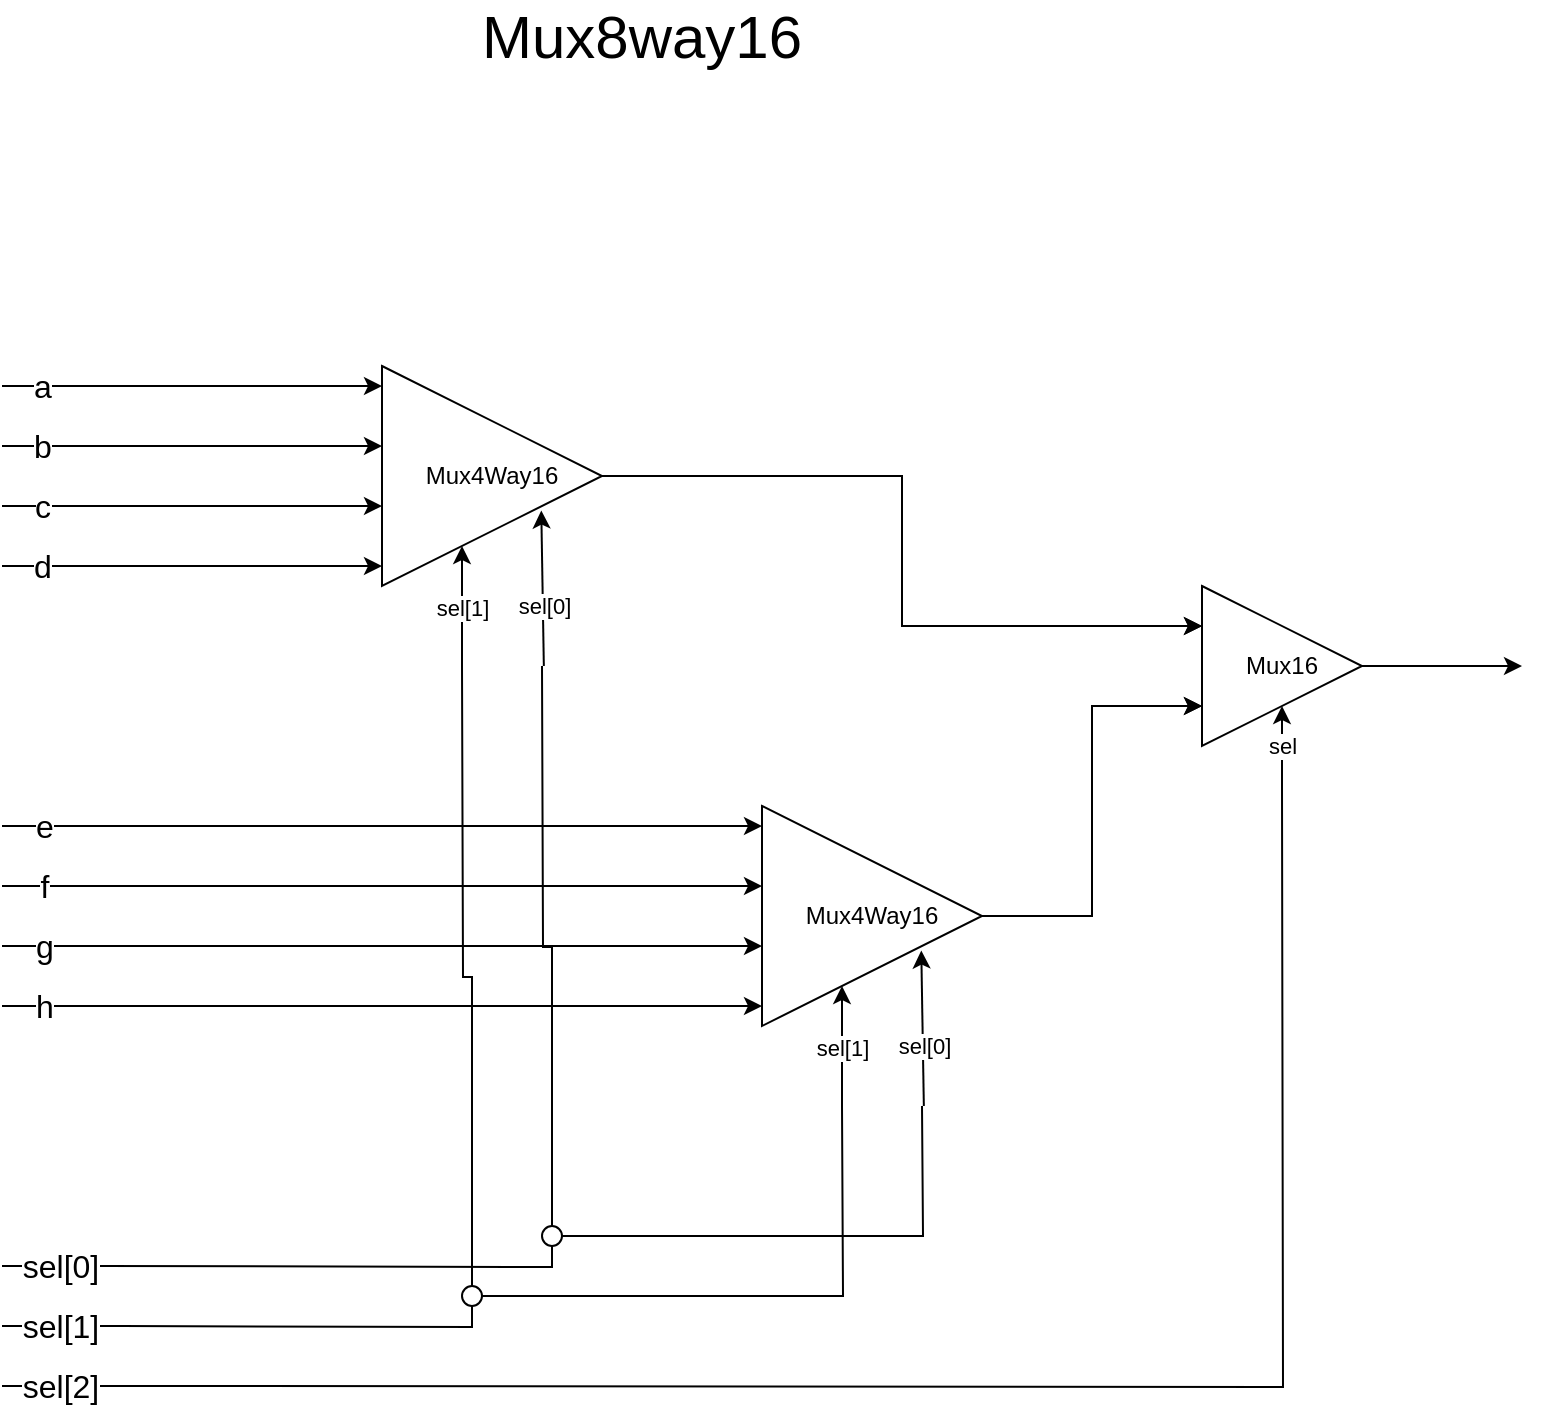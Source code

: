<mxfile version="26.0.9">
  <diagram name="Page-1" id="O4SVu5lSRvrRjhZdqyhw">
    <mxGraphModel dx="1389" dy="859" grid="1" gridSize="10" guides="1" tooltips="1" connect="1" arrows="1" fold="1" page="1" pageScale="1" pageWidth="850" pageHeight="1100" math="0" shadow="0">
      <root>
        <mxCell id="0" />
        <mxCell id="1" parent="0" />
        <mxCell id="4TdEoTzuEhbSHWX1Rsvr-3" value="Mux8way16" style="text;html=1;align=center;verticalAlign=middle;whiteSpace=wrap;rounded=0;fontSize=30;" vertex="1" parent="1">
          <mxGeometry x="360" y="10" width="60" height="30" as="geometry" />
        </mxCell>
        <mxCell id="4TdEoTzuEhbSHWX1Rsvr-60" value="" style="group" vertex="1" connectable="0" parent="1">
          <mxGeometry x="630" y="300" width="120" height="100" as="geometry" />
        </mxCell>
        <mxCell id="4TdEoTzuEhbSHWX1Rsvr-117" style="edgeStyle=orthogonalEdgeStyle;rounded=0;orthogonalLoop=1;jettySize=auto;html=1;" edge="1" parent="4TdEoTzuEhbSHWX1Rsvr-60" source="4TdEoTzuEhbSHWX1Rsvr-61">
          <mxGeometry relative="1" as="geometry">
            <mxPoint x="200" y="40" as="targetPoint" />
          </mxGeometry>
        </mxCell>
        <mxCell id="4TdEoTzuEhbSHWX1Rsvr-61" value="Mux16" style="triangle;whiteSpace=wrap;html=1;" vertex="1" parent="4TdEoTzuEhbSHWX1Rsvr-60">
          <mxGeometry x="40" width="80" height="80" as="geometry" />
        </mxCell>
        <mxCell id="4TdEoTzuEhbSHWX1Rsvr-62" value="" style="endArrow=classic;html=1;rounded=0;entryX=0.5;entryY=1;entryDx=0;entryDy=0;" edge="1" parent="4TdEoTzuEhbSHWX1Rsvr-60" target="4TdEoTzuEhbSHWX1Rsvr-61">
          <mxGeometry width="50" height="50" relative="1" as="geometry">
            <mxPoint x="80" y="100" as="sourcePoint" />
            <mxPoint x="130" y="90" as="targetPoint" />
          </mxGeometry>
        </mxCell>
        <mxCell id="4TdEoTzuEhbSHWX1Rsvr-63" value="sel" style="edgeLabel;html=1;align=center;verticalAlign=middle;resizable=0;points=[];" vertex="1" connectable="0" parent="4TdEoTzuEhbSHWX1Rsvr-62">
          <mxGeometry x="0.026" relative="1" as="geometry">
            <mxPoint as="offset" />
          </mxGeometry>
        </mxCell>
        <mxCell id="4TdEoTzuEhbSHWX1Rsvr-64" value="" style="endArrow=classic;html=1;rounded=0;entryX=0;entryY=0.25;entryDx=0;entryDy=0;" edge="1" parent="4TdEoTzuEhbSHWX1Rsvr-60" target="4TdEoTzuEhbSHWX1Rsvr-61">
          <mxGeometry width="50" height="50" relative="1" as="geometry">
            <mxPoint y="20" as="sourcePoint" />
            <mxPoint x="80" y="60" as="targetPoint" />
          </mxGeometry>
        </mxCell>
        <mxCell id="4TdEoTzuEhbSHWX1Rsvr-65" value="" style="endArrow=classic;html=1;rounded=0;entryX=0;entryY=0.25;entryDx=0;entryDy=0;" edge="1" parent="4TdEoTzuEhbSHWX1Rsvr-60">
          <mxGeometry width="50" height="50" relative="1" as="geometry">
            <mxPoint y="60" as="sourcePoint" />
            <mxPoint x="40" y="60" as="targetPoint" />
          </mxGeometry>
        </mxCell>
        <mxCell id="4TdEoTzuEhbSHWX1Rsvr-66" value="" style="endArrow=none;html=1;rounded=0;startFill=0;" edge="1" parent="1">
          <mxGeometry width="50" height="50" relative="1" as="geometry">
            <mxPoint x="70" y="200" as="sourcePoint" />
            <mxPoint x="200" y="200" as="targetPoint" />
          </mxGeometry>
        </mxCell>
        <mxCell id="4TdEoTzuEhbSHWX1Rsvr-67" value="a" style="edgeLabel;html=1;align=center;verticalAlign=middle;resizable=0;points=[];fontSize=16;" vertex="1" connectable="0" parent="4TdEoTzuEhbSHWX1Rsvr-66">
          <mxGeometry x="-0.035" y="-1" relative="1" as="geometry">
            <mxPoint x="-43" y="-1" as="offset" />
          </mxGeometry>
        </mxCell>
        <mxCell id="4TdEoTzuEhbSHWX1Rsvr-68" value="" style="endArrow=none;html=1;rounded=0;startFill=0;" edge="1" parent="1">
          <mxGeometry width="50" height="50" relative="1" as="geometry">
            <mxPoint x="70" y="230" as="sourcePoint" />
            <mxPoint x="200" y="230" as="targetPoint" />
          </mxGeometry>
        </mxCell>
        <mxCell id="4TdEoTzuEhbSHWX1Rsvr-69" value="b" style="edgeLabel;html=1;align=center;verticalAlign=middle;resizable=0;points=[];fontSize=16;" vertex="1" connectable="0" parent="4TdEoTzuEhbSHWX1Rsvr-68">
          <mxGeometry x="-0.035" y="-1" relative="1" as="geometry">
            <mxPoint x="-43" y="-1" as="offset" />
          </mxGeometry>
        </mxCell>
        <mxCell id="4TdEoTzuEhbSHWX1Rsvr-70" value="" style="endArrow=none;html=1;rounded=0;startFill=0;" edge="1" parent="1">
          <mxGeometry width="50" height="50" relative="1" as="geometry">
            <mxPoint x="70" y="260" as="sourcePoint" />
            <mxPoint x="200" y="260" as="targetPoint" />
          </mxGeometry>
        </mxCell>
        <mxCell id="4TdEoTzuEhbSHWX1Rsvr-71" value="c" style="edgeLabel;html=1;align=center;verticalAlign=middle;resizable=0;points=[];fontSize=16;" vertex="1" connectable="0" parent="4TdEoTzuEhbSHWX1Rsvr-70">
          <mxGeometry x="-0.035" y="-1" relative="1" as="geometry">
            <mxPoint x="-43" y="-1" as="offset" />
          </mxGeometry>
        </mxCell>
        <mxCell id="4TdEoTzuEhbSHWX1Rsvr-72" value="" style="endArrow=none;html=1;rounded=0;startFill=0;" edge="1" parent="1">
          <mxGeometry width="50" height="50" relative="1" as="geometry">
            <mxPoint x="70" y="290" as="sourcePoint" />
            <mxPoint x="200" y="290" as="targetPoint" />
          </mxGeometry>
        </mxCell>
        <mxCell id="4TdEoTzuEhbSHWX1Rsvr-73" value="d" style="edgeLabel;html=1;align=center;verticalAlign=middle;resizable=0;points=[];fontSize=16;" vertex="1" connectable="0" parent="4TdEoTzuEhbSHWX1Rsvr-72">
          <mxGeometry x="-0.035" y="-1" relative="1" as="geometry">
            <mxPoint x="-43" y="-1" as="offset" />
          </mxGeometry>
        </mxCell>
        <mxCell id="4TdEoTzuEhbSHWX1Rsvr-74" value="" style="endArrow=none;html=1;rounded=0;startFill=0;" edge="1" parent="1">
          <mxGeometry width="50" height="50" relative="1" as="geometry">
            <mxPoint x="70" y="420" as="sourcePoint" />
            <mxPoint x="390" y="420" as="targetPoint" />
          </mxGeometry>
        </mxCell>
        <mxCell id="4TdEoTzuEhbSHWX1Rsvr-75" value="e" style="edgeLabel;html=1;align=center;verticalAlign=middle;resizable=0;points=[];fontSize=16;" vertex="1" connectable="0" parent="4TdEoTzuEhbSHWX1Rsvr-74">
          <mxGeometry x="-0.035" y="-1" relative="1" as="geometry">
            <mxPoint x="-134" y="-1" as="offset" />
          </mxGeometry>
        </mxCell>
        <mxCell id="4TdEoTzuEhbSHWX1Rsvr-76" value="" style="endArrow=none;html=1;rounded=0;startFill=0;" edge="1" parent="1">
          <mxGeometry width="50" height="50" relative="1" as="geometry">
            <mxPoint x="70" y="450" as="sourcePoint" />
            <mxPoint x="390" y="450" as="targetPoint" />
          </mxGeometry>
        </mxCell>
        <mxCell id="4TdEoTzuEhbSHWX1Rsvr-77" value="f" style="edgeLabel;html=1;align=center;verticalAlign=middle;resizable=0;points=[];fontSize=16;" vertex="1" connectable="0" parent="4TdEoTzuEhbSHWX1Rsvr-76">
          <mxGeometry x="-0.035" y="-1" relative="1" as="geometry">
            <mxPoint x="-134" y="-1" as="offset" />
          </mxGeometry>
        </mxCell>
        <mxCell id="4TdEoTzuEhbSHWX1Rsvr-78" value="" style="endArrow=none;html=1;rounded=0;startFill=0;" edge="1" parent="1">
          <mxGeometry width="50" height="50" relative="1" as="geometry">
            <mxPoint x="70" y="480" as="sourcePoint" />
            <mxPoint x="390" y="480" as="targetPoint" />
          </mxGeometry>
        </mxCell>
        <mxCell id="4TdEoTzuEhbSHWX1Rsvr-79" value="g" style="edgeLabel;html=1;align=center;verticalAlign=middle;resizable=0;points=[];fontSize=16;" vertex="1" connectable="0" parent="4TdEoTzuEhbSHWX1Rsvr-78">
          <mxGeometry x="-0.035" y="-1" relative="1" as="geometry">
            <mxPoint x="-134" y="-1" as="offset" />
          </mxGeometry>
        </mxCell>
        <mxCell id="4TdEoTzuEhbSHWX1Rsvr-80" value="" style="endArrow=none;html=1;rounded=0;startFill=0;" edge="1" parent="1">
          <mxGeometry width="50" height="50" relative="1" as="geometry">
            <mxPoint x="70" y="510" as="sourcePoint" />
            <mxPoint x="390" y="510" as="targetPoint" />
          </mxGeometry>
        </mxCell>
        <mxCell id="4TdEoTzuEhbSHWX1Rsvr-81" value="h" style="edgeLabel;html=1;align=center;verticalAlign=middle;resizable=0;points=[];fontSize=16;" vertex="1" connectable="0" parent="4TdEoTzuEhbSHWX1Rsvr-80">
          <mxGeometry x="-0.035" y="-1" relative="1" as="geometry">
            <mxPoint x="-134" y="-1" as="offset" />
          </mxGeometry>
        </mxCell>
        <mxCell id="4TdEoTzuEhbSHWX1Rsvr-82" value="" style="endArrow=none;html=1;rounded=0;startFill=0;" edge="1" parent="1">
          <mxGeometry width="50" height="50" relative="1" as="geometry">
            <mxPoint x="70" y="640" as="sourcePoint" />
            <mxPoint x="130" y="640" as="targetPoint" />
          </mxGeometry>
        </mxCell>
        <mxCell id="4TdEoTzuEhbSHWX1Rsvr-83" value="sel[0]" style="edgeLabel;html=1;align=center;verticalAlign=middle;resizable=0;points=[];fontSize=16;" vertex="1" connectable="0" parent="4TdEoTzuEhbSHWX1Rsvr-82">
          <mxGeometry x="-0.035" y="-1" relative="1" as="geometry">
            <mxPoint y="-1" as="offset" />
          </mxGeometry>
        </mxCell>
        <mxCell id="4TdEoTzuEhbSHWX1Rsvr-88" value="" style="endArrow=none;html=1;rounded=0;startFill=0;" edge="1" parent="1">
          <mxGeometry width="50" height="50" relative="1" as="geometry">
            <mxPoint x="70" y="670" as="sourcePoint" />
            <mxPoint x="130" y="670" as="targetPoint" />
          </mxGeometry>
        </mxCell>
        <mxCell id="4TdEoTzuEhbSHWX1Rsvr-89" value="sel[1]" style="edgeLabel;html=1;align=center;verticalAlign=middle;resizable=0;points=[];fontSize=16;" vertex="1" connectable="0" parent="4TdEoTzuEhbSHWX1Rsvr-88">
          <mxGeometry x="-0.035" y="-1" relative="1" as="geometry">
            <mxPoint y="-1" as="offset" />
          </mxGeometry>
        </mxCell>
        <mxCell id="4TdEoTzuEhbSHWX1Rsvr-90" value="" style="endArrow=none;html=1;rounded=0;startFill=0;" edge="1" parent="1">
          <mxGeometry width="50" height="50" relative="1" as="geometry">
            <mxPoint x="70" y="700" as="sourcePoint" />
            <mxPoint x="130" y="700" as="targetPoint" />
          </mxGeometry>
        </mxCell>
        <mxCell id="4TdEoTzuEhbSHWX1Rsvr-91" value="sel[2]" style="edgeLabel;html=1;align=center;verticalAlign=middle;resizable=0;points=[];fontSize=16;" vertex="1" connectable="0" parent="4TdEoTzuEhbSHWX1Rsvr-90">
          <mxGeometry x="-0.035" y="-1" relative="1" as="geometry">
            <mxPoint y="-1" as="offset" />
          </mxGeometry>
        </mxCell>
        <mxCell id="4TdEoTzuEhbSHWX1Rsvr-93" value="" style="group" vertex="1" connectable="0" parent="1">
          <mxGeometry x="200" y="190" width="170" height="150" as="geometry" />
        </mxCell>
        <mxCell id="4TdEoTzuEhbSHWX1Rsvr-16" value="Mux4Way16" style="triangle;whiteSpace=wrap;html=1;container=0;" vertex="1" parent="4TdEoTzuEhbSHWX1Rsvr-93">
          <mxGeometry x="60" width="110" height="110" as="geometry" />
        </mxCell>
        <mxCell id="4TdEoTzuEhbSHWX1Rsvr-19" value="" style="endArrow=classic;html=1;rounded=0;entryX=0;entryY=0.25;entryDx=0;entryDy=0;" edge="1" parent="4TdEoTzuEhbSHWX1Rsvr-93">
          <mxGeometry width="50" height="50" relative="1" as="geometry">
            <mxPoint y="10" as="sourcePoint" />
            <mxPoint x="60" y="10" as="targetPoint" />
          </mxGeometry>
        </mxCell>
        <mxCell id="4TdEoTzuEhbSHWX1Rsvr-20" value="" style="endArrow=classic;html=1;rounded=0;entryX=0;entryY=0.25;entryDx=0;entryDy=0;" edge="1" parent="4TdEoTzuEhbSHWX1Rsvr-93">
          <mxGeometry width="50" height="50" relative="1" as="geometry">
            <mxPoint y="40" as="sourcePoint" />
            <mxPoint x="60" y="40" as="targetPoint" />
          </mxGeometry>
        </mxCell>
        <mxCell id="4TdEoTzuEhbSHWX1Rsvr-42" value="" style="endArrow=classic;html=1;rounded=0;entryX=0;entryY=0.25;entryDx=0;entryDy=0;" edge="1" parent="4TdEoTzuEhbSHWX1Rsvr-93">
          <mxGeometry width="50" height="50" relative="1" as="geometry">
            <mxPoint y="70" as="sourcePoint" />
            <mxPoint x="60" y="70" as="targetPoint" />
          </mxGeometry>
        </mxCell>
        <mxCell id="4TdEoTzuEhbSHWX1Rsvr-43" value="" style="endArrow=classic;html=1;rounded=0;entryX=0;entryY=0.25;entryDx=0;entryDy=0;" edge="1" parent="4TdEoTzuEhbSHWX1Rsvr-93">
          <mxGeometry width="50" height="50" relative="1" as="geometry">
            <mxPoint y="100" as="sourcePoint" />
            <mxPoint x="60" y="100" as="targetPoint" />
          </mxGeometry>
        </mxCell>
        <mxCell id="4TdEoTzuEhbSHWX1Rsvr-44" value="" style="endArrow=classic;html=1;rounded=0;" edge="1" parent="4TdEoTzuEhbSHWX1Rsvr-93">
          <mxGeometry width="50" height="50" relative="1" as="geometry">
            <mxPoint x="100" y="150" as="sourcePoint" />
            <mxPoint x="100" y="90" as="targetPoint" />
          </mxGeometry>
        </mxCell>
        <mxCell id="4TdEoTzuEhbSHWX1Rsvr-47" value="sel[1]" style="edgeLabel;html=1;align=center;verticalAlign=middle;resizable=0;points=[];container=0;" vertex="1" connectable="0" parent="4TdEoTzuEhbSHWX1Rsvr-44">
          <mxGeometry x="0.053" relative="1" as="geometry">
            <mxPoint y="2" as="offset" />
          </mxGeometry>
        </mxCell>
        <mxCell id="4TdEoTzuEhbSHWX1Rsvr-45" value="" style="endArrow=classic;html=1;rounded=0;entryX=0.724;entryY=0.657;entryDx=0;entryDy=0;entryPerimeter=0;" edge="1" parent="4TdEoTzuEhbSHWX1Rsvr-93" target="4TdEoTzuEhbSHWX1Rsvr-16">
          <mxGeometry width="50" height="50" relative="1" as="geometry">
            <mxPoint x="140.92" y="150" as="sourcePoint" />
            <mxPoint x="140.0" y="79.86" as="targetPoint" />
          </mxGeometry>
        </mxCell>
        <mxCell id="4TdEoTzuEhbSHWX1Rsvr-46" value="sel[0]" style="edgeLabel;html=1;align=center;verticalAlign=middle;resizable=0;points=[];container=0;" vertex="1" connectable="0" parent="4TdEoTzuEhbSHWX1Rsvr-45">
          <mxGeometry x="-0.052" y="-1" relative="1" as="geometry">
            <mxPoint x="-1" y="7" as="offset" />
          </mxGeometry>
        </mxCell>
        <mxCell id="4TdEoTzuEhbSHWX1Rsvr-94" value="" style="group" vertex="1" connectable="0" parent="1">
          <mxGeometry x="390" y="410" width="170" height="150" as="geometry" />
        </mxCell>
        <mxCell id="4TdEoTzuEhbSHWX1Rsvr-95" value="Mux4Way16" style="triangle;whiteSpace=wrap;html=1;container=0;" vertex="1" parent="4TdEoTzuEhbSHWX1Rsvr-94">
          <mxGeometry x="60" width="110" height="110" as="geometry" />
        </mxCell>
        <mxCell id="4TdEoTzuEhbSHWX1Rsvr-96" value="" style="endArrow=classic;html=1;rounded=0;entryX=0;entryY=0.25;entryDx=0;entryDy=0;" edge="1" parent="4TdEoTzuEhbSHWX1Rsvr-94">
          <mxGeometry width="50" height="50" relative="1" as="geometry">
            <mxPoint y="10" as="sourcePoint" />
            <mxPoint x="60" y="10" as="targetPoint" />
          </mxGeometry>
        </mxCell>
        <mxCell id="4TdEoTzuEhbSHWX1Rsvr-97" value="" style="endArrow=classic;html=1;rounded=0;entryX=0;entryY=0.25;entryDx=0;entryDy=0;" edge="1" parent="4TdEoTzuEhbSHWX1Rsvr-94">
          <mxGeometry width="50" height="50" relative="1" as="geometry">
            <mxPoint y="40" as="sourcePoint" />
            <mxPoint x="60" y="40" as="targetPoint" />
          </mxGeometry>
        </mxCell>
        <mxCell id="4TdEoTzuEhbSHWX1Rsvr-98" value="" style="endArrow=classic;html=1;rounded=0;entryX=0;entryY=0.25;entryDx=0;entryDy=0;" edge="1" parent="4TdEoTzuEhbSHWX1Rsvr-94">
          <mxGeometry width="50" height="50" relative="1" as="geometry">
            <mxPoint y="70" as="sourcePoint" />
            <mxPoint x="60" y="70" as="targetPoint" />
          </mxGeometry>
        </mxCell>
        <mxCell id="4TdEoTzuEhbSHWX1Rsvr-99" value="" style="endArrow=classic;html=1;rounded=0;entryX=0;entryY=0.25;entryDx=0;entryDy=0;" edge="1" parent="4TdEoTzuEhbSHWX1Rsvr-94">
          <mxGeometry width="50" height="50" relative="1" as="geometry">
            <mxPoint y="100" as="sourcePoint" />
            <mxPoint x="60" y="100" as="targetPoint" />
          </mxGeometry>
        </mxCell>
        <mxCell id="4TdEoTzuEhbSHWX1Rsvr-100" value="" style="endArrow=classic;html=1;rounded=0;" edge="1" parent="4TdEoTzuEhbSHWX1Rsvr-94">
          <mxGeometry width="50" height="50" relative="1" as="geometry">
            <mxPoint x="100" y="150" as="sourcePoint" />
            <mxPoint x="100" y="90" as="targetPoint" />
          </mxGeometry>
        </mxCell>
        <mxCell id="4TdEoTzuEhbSHWX1Rsvr-101" value="sel[1]" style="edgeLabel;html=1;align=center;verticalAlign=middle;resizable=0;points=[];container=0;" vertex="1" connectable="0" parent="4TdEoTzuEhbSHWX1Rsvr-100">
          <mxGeometry x="0.053" relative="1" as="geometry">
            <mxPoint y="2" as="offset" />
          </mxGeometry>
        </mxCell>
        <mxCell id="4TdEoTzuEhbSHWX1Rsvr-102" value="" style="endArrow=classic;html=1;rounded=0;entryX=0.724;entryY=0.657;entryDx=0;entryDy=0;entryPerimeter=0;" edge="1" parent="4TdEoTzuEhbSHWX1Rsvr-94" target="4TdEoTzuEhbSHWX1Rsvr-95">
          <mxGeometry width="50" height="50" relative="1" as="geometry">
            <mxPoint x="140.92" y="150" as="sourcePoint" />
            <mxPoint x="140.0" y="79.86" as="targetPoint" />
          </mxGeometry>
        </mxCell>
        <mxCell id="4TdEoTzuEhbSHWX1Rsvr-103" value="sel[0]" style="edgeLabel;html=1;align=center;verticalAlign=middle;resizable=0;points=[];container=0;" vertex="1" connectable="0" parent="4TdEoTzuEhbSHWX1Rsvr-102">
          <mxGeometry x="-0.052" y="-1" relative="1" as="geometry">
            <mxPoint x="-1" y="7" as="offset" />
          </mxGeometry>
        </mxCell>
        <mxCell id="4TdEoTzuEhbSHWX1Rsvr-104" value="" style="endArrow=none;html=1;rounded=0;edgeStyle=orthogonalEdgeStyle;startFill=0;" edge="1" parent="1" source="4TdEoTzuEhbSHWX1Rsvr-110">
          <mxGeometry width="50" height="50" relative="1" as="geometry">
            <mxPoint x="120" y="640" as="sourcePoint" />
            <mxPoint x="340" y="340" as="targetPoint" />
          </mxGeometry>
        </mxCell>
        <mxCell id="4TdEoTzuEhbSHWX1Rsvr-105" value="" style="endArrow=none;html=1;rounded=0;edgeStyle=orthogonalEdgeStyle;startFill=0;" edge="1" parent="1" source="4TdEoTzuEhbSHWX1Rsvr-107">
          <mxGeometry width="50" height="50" relative="1" as="geometry">
            <mxPoint x="130" y="670" as="sourcePoint" />
            <mxPoint x="300" y="340" as="targetPoint" />
          </mxGeometry>
        </mxCell>
        <mxCell id="4TdEoTzuEhbSHWX1Rsvr-106" value="" style="endArrow=none;html=1;rounded=0;edgeStyle=orthogonalEdgeStyle;startFill=0;" edge="1" parent="1">
          <mxGeometry width="50" height="50" relative="1" as="geometry">
            <mxPoint x="130" y="700" as="sourcePoint" />
            <mxPoint x="710" y="400" as="targetPoint" />
          </mxGeometry>
        </mxCell>
        <mxCell id="4TdEoTzuEhbSHWX1Rsvr-111" value="" style="endArrow=none;html=1;rounded=0;edgeStyle=orthogonalEdgeStyle;startFill=0;" edge="1" parent="1" target="4TdEoTzuEhbSHWX1Rsvr-110">
          <mxGeometry width="50" height="50" relative="1" as="geometry">
            <mxPoint x="120" y="640" as="sourcePoint" />
            <mxPoint x="340" y="340" as="targetPoint" />
          </mxGeometry>
        </mxCell>
        <mxCell id="4TdEoTzuEhbSHWX1Rsvr-114" style="edgeStyle=orthogonalEdgeStyle;rounded=0;orthogonalLoop=1;jettySize=auto;html=1;endArrow=none;startFill=0;" edge="1" parent="1" source="4TdEoTzuEhbSHWX1Rsvr-110">
          <mxGeometry relative="1" as="geometry">
            <mxPoint x="530" y="560" as="targetPoint" />
          </mxGeometry>
        </mxCell>
        <mxCell id="4TdEoTzuEhbSHWX1Rsvr-110" value="" style="ellipse;whiteSpace=wrap;html=1;aspect=fixed;" vertex="1" parent="1">
          <mxGeometry x="340" y="620" width="10" height="10" as="geometry" />
        </mxCell>
        <mxCell id="4TdEoTzuEhbSHWX1Rsvr-112" value="" style="endArrow=none;html=1;rounded=0;edgeStyle=orthogonalEdgeStyle;startFill=0;" edge="1" parent="1" target="4TdEoTzuEhbSHWX1Rsvr-107">
          <mxGeometry width="50" height="50" relative="1" as="geometry">
            <mxPoint x="130" y="670" as="sourcePoint" />
            <mxPoint x="300" y="340" as="targetPoint" />
          </mxGeometry>
        </mxCell>
        <mxCell id="4TdEoTzuEhbSHWX1Rsvr-113" style="edgeStyle=orthogonalEdgeStyle;rounded=0;orthogonalLoop=1;jettySize=auto;html=1;endArrow=none;startFill=0;" edge="1" parent="1" source="4TdEoTzuEhbSHWX1Rsvr-107">
          <mxGeometry relative="1" as="geometry">
            <mxPoint x="490" y="560" as="targetPoint" />
          </mxGeometry>
        </mxCell>
        <mxCell id="4TdEoTzuEhbSHWX1Rsvr-107" value="" style="ellipse;whiteSpace=wrap;html=1;aspect=fixed;" vertex="1" parent="1">
          <mxGeometry x="300" y="650" width="10" height="10" as="geometry" />
        </mxCell>
        <mxCell id="4TdEoTzuEhbSHWX1Rsvr-115" style="edgeStyle=orthogonalEdgeStyle;rounded=0;orthogonalLoop=1;jettySize=auto;html=1;entryX=0;entryY=0.25;entryDx=0;entryDy=0;" edge="1" parent="1" source="4TdEoTzuEhbSHWX1Rsvr-16" target="4TdEoTzuEhbSHWX1Rsvr-61">
          <mxGeometry relative="1" as="geometry" />
        </mxCell>
        <mxCell id="4TdEoTzuEhbSHWX1Rsvr-116" style="edgeStyle=orthogonalEdgeStyle;rounded=0;orthogonalLoop=1;jettySize=auto;html=1;entryX=0;entryY=0.75;entryDx=0;entryDy=0;" edge="1" parent="1" source="4TdEoTzuEhbSHWX1Rsvr-95" target="4TdEoTzuEhbSHWX1Rsvr-61">
          <mxGeometry relative="1" as="geometry" />
        </mxCell>
      </root>
    </mxGraphModel>
  </diagram>
</mxfile>
